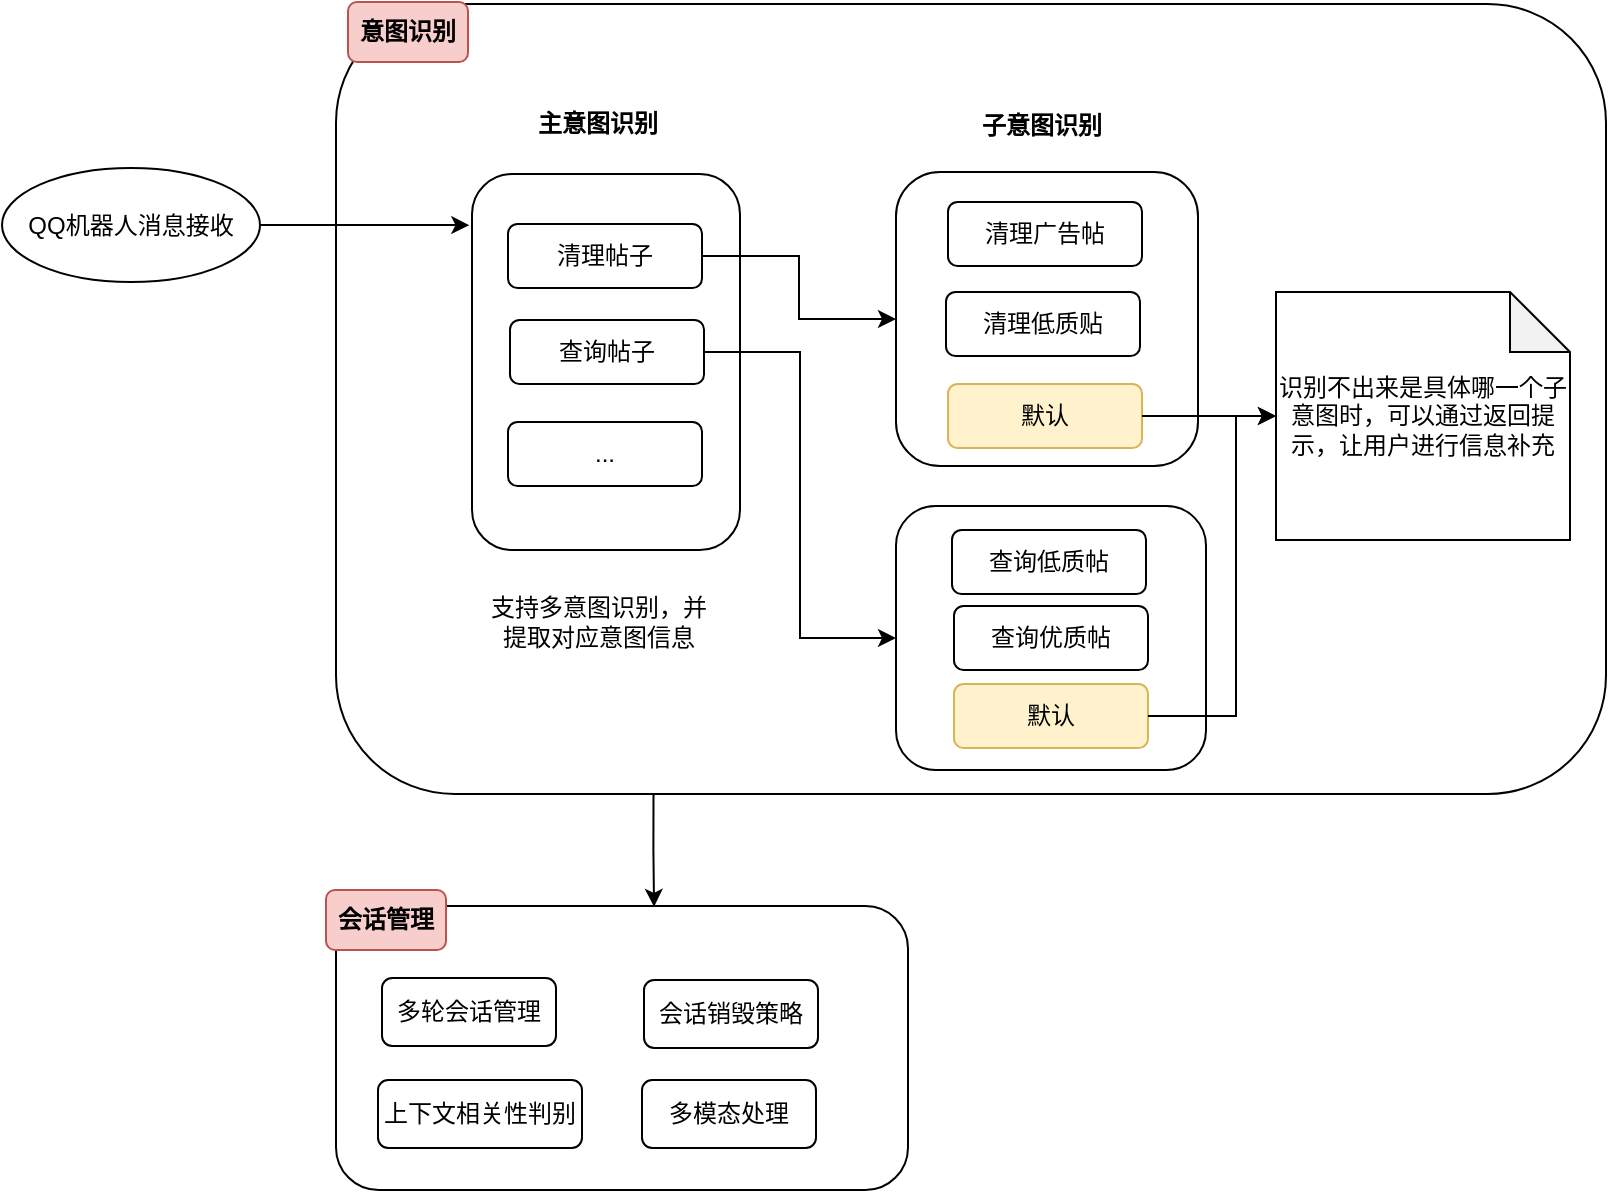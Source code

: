 <mxfile version="24.7.13">
  <diagram name="第 1 页" id="tzPIah6EiYTOVKSi0GZu">
    <mxGraphModel dx="1080" dy="609" grid="0" gridSize="10" guides="0" tooltips="1" connect="1" arrows="0" fold="1" page="1" pageScale="1" pageWidth="827" pageHeight="1169" math="0" shadow="0">
      <root>
        <mxCell id="0" />
        <mxCell id="1" parent="0" />
        <mxCell id="PsOryHng8kbLYiMcShsi-22" value="" style="rounded=1;whiteSpace=wrap;html=1;" vertex="1" parent="1">
          <mxGeometry x="182" y="77" width="635" height="395" as="geometry" />
        </mxCell>
        <mxCell id="PsOryHng8kbLYiMcShsi-2" value="" style="rounded=1;whiteSpace=wrap;html=1;" vertex="1" parent="1">
          <mxGeometry x="250" y="162" width="134" height="188" as="geometry" />
        </mxCell>
        <mxCell id="PsOryHng8kbLYiMcShsi-3" value="QQ机器人消息接收" style="ellipse;whiteSpace=wrap;html=1;" vertex="1" parent="1">
          <mxGeometry x="15" y="159" width="129" height="57" as="geometry" />
        </mxCell>
        <mxCell id="PsOryHng8kbLYiMcShsi-5" style="edgeStyle=orthogonalEdgeStyle;rounded=0;orthogonalLoop=1;jettySize=auto;html=1;exitX=1;exitY=0.5;exitDx=0;exitDy=0;entryX=-0.01;entryY=0.136;entryDx=0;entryDy=0;entryPerimeter=0;" edge="1" parent="1" source="PsOryHng8kbLYiMcShsi-3" target="PsOryHng8kbLYiMcShsi-2">
          <mxGeometry relative="1" as="geometry">
            <mxPoint x="247" y="188" as="targetPoint" />
          </mxGeometry>
        </mxCell>
        <mxCell id="PsOryHng8kbLYiMcShsi-16" style="edgeStyle=orthogonalEdgeStyle;rounded=0;orthogonalLoop=1;jettySize=auto;html=1;exitX=1;exitY=0.5;exitDx=0;exitDy=0;entryX=0;entryY=0.5;entryDx=0;entryDy=0;" edge="1" parent="1" source="PsOryHng8kbLYiMcShsi-7" target="PsOryHng8kbLYiMcShsi-11">
          <mxGeometry relative="1" as="geometry" />
        </mxCell>
        <mxCell id="PsOryHng8kbLYiMcShsi-7" value="清理帖子" style="rounded=1;whiteSpace=wrap;html=1;glass=0;shadow=0;" vertex="1" parent="1">
          <mxGeometry x="268" y="187" width="97" height="32" as="geometry" />
        </mxCell>
        <mxCell id="PsOryHng8kbLYiMcShsi-8" value="&lt;b&gt;主意图识别&lt;/b&gt;" style="text;html=1;align=center;verticalAlign=middle;whiteSpace=wrap;rounded=0;" vertex="1" parent="1">
          <mxGeometry x="278" y="121" width="70" height="32" as="geometry" />
        </mxCell>
        <mxCell id="PsOryHng8kbLYiMcShsi-28" style="edgeStyle=orthogonalEdgeStyle;rounded=0;orthogonalLoop=1;jettySize=auto;html=1;exitX=1;exitY=0.5;exitDx=0;exitDy=0;entryX=0;entryY=0.5;entryDx=0;entryDy=0;" edge="1" parent="1" source="PsOryHng8kbLYiMcShsi-9" target="PsOryHng8kbLYiMcShsi-24">
          <mxGeometry relative="1" as="geometry" />
        </mxCell>
        <mxCell id="PsOryHng8kbLYiMcShsi-9" value="查询帖子" style="rounded=1;whiteSpace=wrap;html=1;" vertex="1" parent="1">
          <mxGeometry x="269" y="235" width="97" height="32" as="geometry" />
        </mxCell>
        <mxCell id="PsOryHng8kbLYiMcShsi-10" value="..." style="rounded=1;whiteSpace=wrap;html=1;" vertex="1" parent="1">
          <mxGeometry x="268" y="286" width="97" height="32" as="geometry" />
        </mxCell>
        <mxCell id="PsOryHng8kbLYiMcShsi-11" value="" style="rounded=1;whiteSpace=wrap;html=1;" vertex="1" parent="1">
          <mxGeometry x="462" y="161" width="151" height="147" as="geometry" />
        </mxCell>
        <mxCell id="PsOryHng8kbLYiMcShsi-12" value="&lt;b&gt;子意图识别&lt;/b&gt;" style="text;html=1;align=center;verticalAlign=middle;whiteSpace=wrap;rounded=0;" vertex="1" parent="1">
          <mxGeometry x="500" y="122" width="70" height="32" as="geometry" />
        </mxCell>
        <mxCell id="PsOryHng8kbLYiMcShsi-13" value="清理广告帖" style="rounded=1;whiteSpace=wrap;html=1;" vertex="1" parent="1">
          <mxGeometry x="488" y="176" width="97" height="32" as="geometry" />
        </mxCell>
        <mxCell id="PsOryHng8kbLYiMcShsi-14" value="清理低质贴" style="rounded=1;whiteSpace=wrap;html=1;" vertex="1" parent="1">
          <mxGeometry x="487" y="221" width="97" height="32" as="geometry" />
        </mxCell>
        <mxCell id="PsOryHng8kbLYiMcShsi-18" value="默认" style="rounded=1;whiteSpace=wrap;html=1;fillColor=#fff2cc;strokeColor=#d6b656;" vertex="1" parent="1">
          <mxGeometry x="488" y="267" width="97" height="32" as="geometry" />
        </mxCell>
        <mxCell id="PsOryHng8kbLYiMcShsi-19" value="识别不出来是具体哪一个子意图时，可以通过返回提示，让用户进行信息补充" style="shape=note;whiteSpace=wrap;html=1;backgroundOutline=1;darkOpacity=0.05;" vertex="1" parent="1">
          <mxGeometry x="652" y="221" width="147" height="124" as="geometry" />
        </mxCell>
        <mxCell id="PsOryHng8kbLYiMcShsi-20" style="edgeStyle=orthogonalEdgeStyle;rounded=0;orthogonalLoop=1;jettySize=auto;html=1;exitX=1;exitY=0.5;exitDx=0;exitDy=0;entryX=0;entryY=0.5;entryDx=0;entryDy=0;entryPerimeter=0;" edge="1" parent="1" source="PsOryHng8kbLYiMcShsi-18" target="PsOryHng8kbLYiMcShsi-19">
          <mxGeometry relative="1" as="geometry" />
        </mxCell>
        <mxCell id="PsOryHng8kbLYiMcShsi-23" value="支持多意图识别，并提取对应意图信息" style="text;html=1;align=center;verticalAlign=middle;whiteSpace=wrap;rounded=0;" vertex="1" parent="1">
          <mxGeometry x="254" y="371" width="119" height="30" as="geometry" />
        </mxCell>
        <mxCell id="PsOryHng8kbLYiMcShsi-24" value="" style="rounded=1;whiteSpace=wrap;html=1;" vertex="1" parent="1">
          <mxGeometry x="462" y="328" width="155" height="132" as="geometry" />
        </mxCell>
        <mxCell id="PsOryHng8kbLYiMcShsi-25" value="查询低质帖" style="rounded=1;whiteSpace=wrap;html=1;" vertex="1" parent="1">
          <mxGeometry x="490" y="340" width="97" height="32" as="geometry" />
        </mxCell>
        <mxCell id="PsOryHng8kbLYiMcShsi-26" value="查询优质帖" style="rounded=1;whiteSpace=wrap;html=1;" vertex="1" parent="1">
          <mxGeometry x="491" y="378" width="97" height="32" as="geometry" />
        </mxCell>
        <mxCell id="PsOryHng8kbLYiMcShsi-27" value="默认" style="rounded=1;whiteSpace=wrap;html=1;fillColor=#fff2cc;strokeColor=#d6b656;" vertex="1" parent="1">
          <mxGeometry x="491" y="417" width="97" height="32" as="geometry" />
        </mxCell>
        <mxCell id="PsOryHng8kbLYiMcShsi-29" style="edgeStyle=orthogonalEdgeStyle;rounded=0;orthogonalLoop=1;jettySize=auto;html=1;exitX=1;exitY=0.5;exitDx=0;exitDy=0;entryX=0;entryY=0.5;entryDx=0;entryDy=0;entryPerimeter=0;" edge="1" parent="1" source="PsOryHng8kbLYiMcShsi-27" target="PsOryHng8kbLYiMcShsi-19">
          <mxGeometry relative="1" as="geometry">
            <Array as="points">
              <mxPoint x="632" y="433" />
              <mxPoint x="632" y="283" />
            </Array>
          </mxGeometry>
        </mxCell>
        <mxCell id="PsOryHng8kbLYiMcShsi-30" value="&lt;b&gt;意图识别&lt;/b&gt;" style="text;html=1;align=center;verticalAlign=middle;whiteSpace=wrap;rounded=1;fillColor=#f8cecc;strokeColor=#b85450;" vertex="1" parent="1">
          <mxGeometry x="188" y="76" width="60" height="30" as="geometry" />
        </mxCell>
        <mxCell id="PsOryHng8kbLYiMcShsi-31" value="" style="rounded=1;whiteSpace=wrap;html=1;" vertex="1" parent="1">
          <mxGeometry x="182" y="528" width="286" height="142" as="geometry" />
        </mxCell>
        <mxCell id="PsOryHng8kbLYiMcShsi-32" value="&lt;b&gt;会话管理&lt;/b&gt;" style="text;html=1;align=center;verticalAlign=middle;whiteSpace=wrap;rounded=1;fillColor=#f8cecc;strokeColor=#b85450;" vertex="1" parent="1">
          <mxGeometry x="177" y="520" width="60" height="30" as="geometry" />
        </mxCell>
        <mxCell id="PsOryHng8kbLYiMcShsi-33" value="多轮会话管理" style="rounded=1;whiteSpace=wrap;html=1;" vertex="1" parent="1">
          <mxGeometry x="205" y="564" width="87" height="34" as="geometry" />
        </mxCell>
        <mxCell id="PsOryHng8kbLYiMcShsi-34" value="上下文相关性判别" style="rounded=1;whiteSpace=wrap;html=1;" vertex="1" parent="1">
          <mxGeometry x="203" y="615" width="102" height="34" as="geometry" />
        </mxCell>
        <mxCell id="PsOryHng8kbLYiMcShsi-37" style="edgeStyle=orthogonalEdgeStyle;rounded=0;orthogonalLoop=1;jettySize=auto;html=1;exitX=0.25;exitY=1;exitDx=0;exitDy=0;entryX=0.556;entryY=0.003;entryDx=0;entryDy=0;entryPerimeter=0;" edge="1" parent="1" source="PsOryHng8kbLYiMcShsi-22" target="PsOryHng8kbLYiMcShsi-31">
          <mxGeometry relative="1" as="geometry" />
        </mxCell>
        <mxCell id="PsOryHng8kbLYiMcShsi-38" value="会话销毁策略" style="rounded=1;whiteSpace=wrap;html=1;" vertex="1" parent="1">
          <mxGeometry x="336" y="565" width="87" height="34" as="geometry" />
        </mxCell>
        <mxCell id="PsOryHng8kbLYiMcShsi-39" value="多模态处理" style="rounded=1;whiteSpace=wrap;html=1;" vertex="1" parent="1">
          <mxGeometry x="335" y="615" width="87" height="34" as="geometry" />
        </mxCell>
      </root>
    </mxGraphModel>
  </diagram>
</mxfile>
